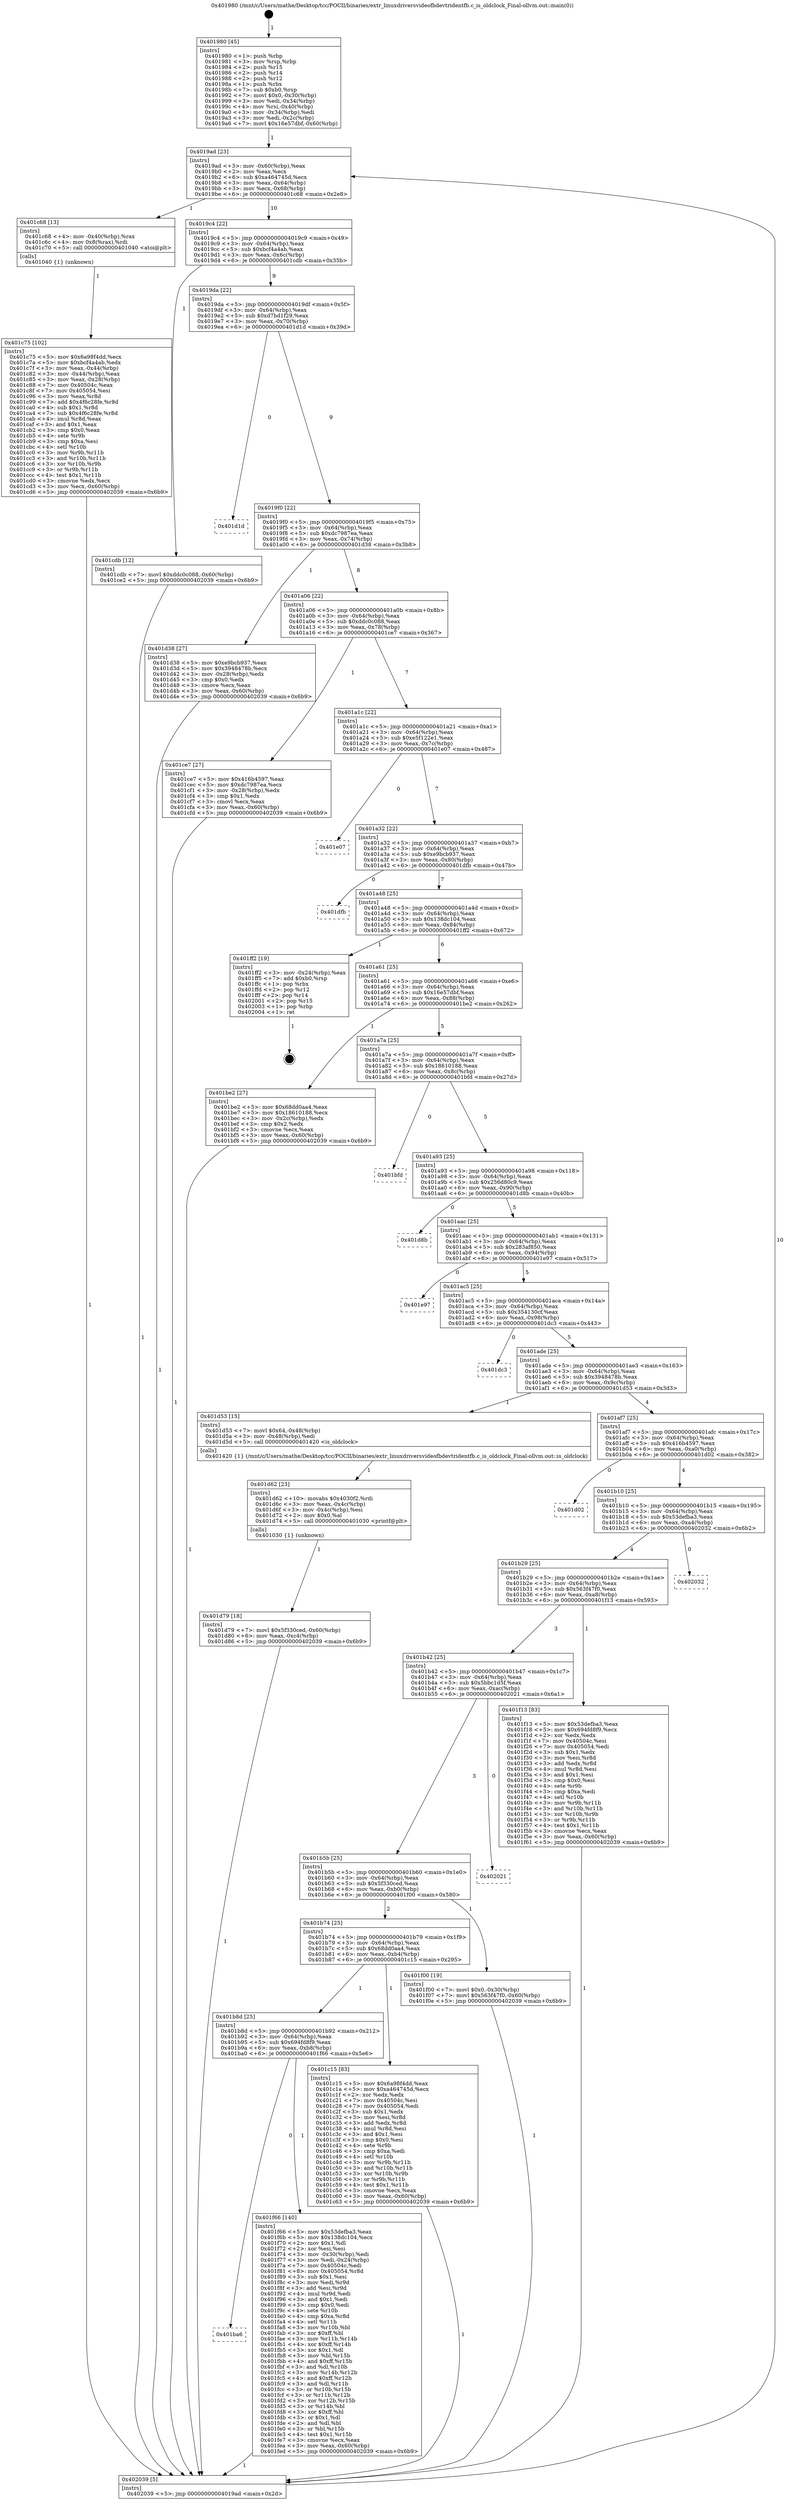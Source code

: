 digraph "0x401980" {
  label = "0x401980 (/mnt/c/Users/mathe/Desktop/tcc/POCII/binaries/extr_linuxdriversvideofbdevtridentfb.c_is_oldclock_Final-ollvm.out::main(0))"
  labelloc = "t"
  node[shape=record]

  Entry [label="",width=0.3,height=0.3,shape=circle,fillcolor=black,style=filled]
  "0x4019ad" [label="{
     0x4019ad [23]\l
     | [instrs]\l
     &nbsp;&nbsp;0x4019ad \<+3\>: mov -0x60(%rbp),%eax\l
     &nbsp;&nbsp;0x4019b0 \<+2\>: mov %eax,%ecx\l
     &nbsp;&nbsp;0x4019b2 \<+6\>: sub $0xa464745d,%ecx\l
     &nbsp;&nbsp;0x4019b8 \<+3\>: mov %eax,-0x64(%rbp)\l
     &nbsp;&nbsp;0x4019bb \<+3\>: mov %ecx,-0x68(%rbp)\l
     &nbsp;&nbsp;0x4019be \<+6\>: je 0000000000401c68 \<main+0x2e8\>\l
  }"]
  "0x401c68" [label="{
     0x401c68 [13]\l
     | [instrs]\l
     &nbsp;&nbsp;0x401c68 \<+4\>: mov -0x40(%rbp),%rax\l
     &nbsp;&nbsp;0x401c6c \<+4\>: mov 0x8(%rax),%rdi\l
     &nbsp;&nbsp;0x401c70 \<+5\>: call 0000000000401040 \<atoi@plt\>\l
     | [calls]\l
     &nbsp;&nbsp;0x401040 \{1\} (unknown)\l
  }"]
  "0x4019c4" [label="{
     0x4019c4 [22]\l
     | [instrs]\l
     &nbsp;&nbsp;0x4019c4 \<+5\>: jmp 00000000004019c9 \<main+0x49\>\l
     &nbsp;&nbsp;0x4019c9 \<+3\>: mov -0x64(%rbp),%eax\l
     &nbsp;&nbsp;0x4019cc \<+5\>: sub $0xbcf4a4ab,%eax\l
     &nbsp;&nbsp;0x4019d1 \<+3\>: mov %eax,-0x6c(%rbp)\l
     &nbsp;&nbsp;0x4019d4 \<+6\>: je 0000000000401cdb \<main+0x35b\>\l
  }"]
  Exit [label="",width=0.3,height=0.3,shape=circle,fillcolor=black,style=filled,peripheries=2]
  "0x401cdb" [label="{
     0x401cdb [12]\l
     | [instrs]\l
     &nbsp;&nbsp;0x401cdb \<+7\>: movl $0xddc0c088,-0x60(%rbp)\l
     &nbsp;&nbsp;0x401ce2 \<+5\>: jmp 0000000000402039 \<main+0x6b9\>\l
  }"]
  "0x4019da" [label="{
     0x4019da [22]\l
     | [instrs]\l
     &nbsp;&nbsp;0x4019da \<+5\>: jmp 00000000004019df \<main+0x5f\>\l
     &nbsp;&nbsp;0x4019df \<+3\>: mov -0x64(%rbp),%eax\l
     &nbsp;&nbsp;0x4019e2 \<+5\>: sub $0xd7bd1f29,%eax\l
     &nbsp;&nbsp;0x4019e7 \<+3\>: mov %eax,-0x70(%rbp)\l
     &nbsp;&nbsp;0x4019ea \<+6\>: je 0000000000401d1d \<main+0x39d\>\l
  }"]
  "0x401ba6" [label="{
     0x401ba6\l
  }", style=dashed]
  "0x401d1d" [label="{
     0x401d1d\l
  }", style=dashed]
  "0x4019f0" [label="{
     0x4019f0 [22]\l
     | [instrs]\l
     &nbsp;&nbsp;0x4019f0 \<+5\>: jmp 00000000004019f5 \<main+0x75\>\l
     &nbsp;&nbsp;0x4019f5 \<+3\>: mov -0x64(%rbp),%eax\l
     &nbsp;&nbsp;0x4019f8 \<+5\>: sub $0xdc7987ea,%eax\l
     &nbsp;&nbsp;0x4019fd \<+3\>: mov %eax,-0x74(%rbp)\l
     &nbsp;&nbsp;0x401a00 \<+6\>: je 0000000000401d38 \<main+0x3b8\>\l
  }"]
  "0x401f66" [label="{
     0x401f66 [140]\l
     | [instrs]\l
     &nbsp;&nbsp;0x401f66 \<+5\>: mov $0x53defba3,%eax\l
     &nbsp;&nbsp;0x401f6b \<+5\>: mov $0x138dc104,%ecx\l
     &nbsp;&nbsp;0x401f70 \<+2\>: mov $0x1,%dl\l
     &nbsp;&nbsp;0x401f72 \<+2\>: xor %esi,%esi\l
     &nbsp;&nbsp;0x401f74 \<+3\>: mov -0x30(%rbp),%edi\l
     &nbsp;&nbsp;0x401f77 \<+3\>: mov %edi,-0x24(%rbp)\l
     &nbsp;&nbsp;0x401f7a \<+7\>: mov 0x40504c,%edi\l
     &nbsp;&nbsp;0x401f81 \<+8\>: mov 0x405054,%r8d\l
     &nbsp;&nbsp;0x401f89 \<+3\>: sub $0x1,%esi\l
     &nbsp;&nbsp;0x401f8c \<+3\>: mov %edi,%r9d\l
     &nbsp;&nbsp;0x401f8f \<+3\>: add %esi,%r9d\l
     &nbsp;&nbsp;0x401f92 \<+4\>: imul %r9d,%edi\l
     &nbsp;&nbsp;0x401f96 \<+3\>: and $0x1,%edi\l
     &nbsp;&nbsp;0x401f99 \<+3\>: cmp $0x0,%edi\l
     &nbsp;&nbsp;0x401f9c \<+4\>: sete %r10b\l
     &nbsp;&nbsp;0x401fa0 \<+4\>: cmp $0xa,%r8d\l
     &nbsp;&nbsp;0x401fa4 \<+4\>: setl %r11b\l
     &nbsp;&nbsp;0x401fa8 \<+3\>: mov %r10b,%bl\l
     &nbsp;&nbsp;0x401fab \<+3\>: xor $0xff,%bl\l
     &nbsp;&nbsp;0x401fae \<+3\>: mov %r11b,%r14b\l
     &nbsp;&nbsp;0x401fb1 \<+4\>: xor $0xff,%r14b\l
     &nbsp;&nbsp;0x401fb5 \<+3\>: xor $0x1,%dl\l
     &nbsp;&nbsp;0x401fb8 \<+3\>: mov %bl,%r15b\l
     &nbsp;&nbsp;0x401fbb \<+4\>: and $0xff,%r15b\l
     &nbsp;&nbsp;0x401fbf \<+3\>: and %dl,%r10b\l
     &nbsp;&nbsp;0x401fc2 \<+3\>: mov %r14b,%r12b\l
     &nbsp;&nbsp;0x401fc5 \<+4\>: and $0xff,%r12b\l
     &nbsp;&nbsp;0x401fc9 \<+3\>: and %dl,%r11b\l
     &nbsp;&nbsp;0x401fcc \<+3\>: or %r10b,%r15b\l
     &nbsp;&nbsp;0x401fcf \<+3\>: or %r11b,%r12b\l
     &nbsp;&nbsp;0x401fd2 \<+3\>: xor %r12b,%r15b\l
     &nbsp;&nbsp;0x401fd5 \<+3\>: or %r14b,%bl\l
     &nbsp;&nbsp;0x401fd8 \<+3\>: xor $0xff,%bl\l
     &nbsp;&nbsp;0x401fdb \<+3\>: or $0x1,%dl\l
     &nbsp;&nbsp;0x401fde \<+2\>: and %dl,%bl\l
     &nbsp;&nbsp;0x401fe0 \<+3\>: or %bl,%r15b\l
     &nbsp;&nbsp;0x401fe3 \<+4\>: test $0x1,%r15b\l
     &nbsp;&nbsp;0x401fe7 \<+3\>: cmovne %ecx,%eax\l
     &nbsp;&nbsp;0x401fea \<+3\>: mov %eax,-0x60(%rbp)\l
     &nbsp;&nbsp;0x401fed \<+5\>: jmp 0000000000402039 \<main+0x6b9\>\l
  }"]
  "0x401d38" [label="{
     0x401d38 [27]\l
     | [instrs]\l
     &nbsp;&nbsp;0x401d38 \<+5\>: mov $0xe9bcb937,%eax\l
     &nbsp;&nbsp;0x401d3d \<+5\>: mov $0x3948478b,%ecx\l
     &nbsp;&nbsp;0x401d42 \<+3\>: mov -0x28(%rbp),%edx\l
     &nbsp;&nbsp;0x401d45 \<+3\>: cmp $0x0,%edx\l
     &nbsp;&nbsp;0x401d48 \<+3\>: cmove %ecx,%eax\l
     &nbsp;&nbsp;0x401d4b \<+3\>: mov %eax,-0x60(%rbp)\l
     &nbsp;&nbsp;0x401d4e \<+5\>: jmp 0000000000402039 \<main+0x6b9\>\l
  }"]
  "0x401a06" [label="{
     0x401a06 [22]\l
     | [instrs]\l
     &nbsp;&nbsp;0x401a06 \<+5\>: jmp 0000000000401a0b \<main+0x8b\>\l
     &nbsp;&nbsp;0x401a0b \<+3\>: mov -0x64(%rbp),%eax\l
     &nbsp;&nbsp;0x401a0e \<+5\>: sub $0xddc0c088,%eax\l
     &nbsp;&nbsp;0x401a13 \<+3\>: mov %eax,-0x78(%rbp)\l
     &nbsp;&nbsp;0x401a16 \<+6\>: je 0000000000401ce7 \<main+0x367\>\l
  }"]
  "0x401d79" [label="{
     0x401d79 [18]\l
     | [instrs]\l
     &nbsp;&nbsp;0x401d79 \<+7\>: movl $0x5f330ced,-0x60(%rbp)\l
     &nbsp;&nbsp;0x401d80 \<+6\>: mov %eax,-0xc4(%rbp)\l
     &nbsp;&nbsp;0x401d86 \<+5\>: jmp 0000000000402039 \<main+0x6b9\>\l
  }"]
  "0x401ce7" [label="{
     0x401ce7 [27]\l
     | [instrs]\l
     &nbsp;&nbsp;0x401ce7 \<+5\>: mov $0x416b4597,%eax\l
     &nbsp;&nbsp;0x401cec \<+5\>: mov $0xdc7987ea,%ecx\l
     &nbsp;&nbsp;0x401cf1 \<+3\>: mov -0x28(%rbp),%edx\l
     &nbsp;&nbsp;0x401cf4 \<+3\>: cmp $0x1,%edx\l
     &nbsp;&nbsp;0x401cf7 \<+3\>: cmovl %ecx,%eax\l
     &nbsp;&nbsp;0x401cfa \<+3\>: mov %eax,-0x60(%rbp)\l
     &nbsp;&nbsp;0x401cfd \<+5\>: jmp 0000000000402039 \<main+0x6b9\>\l
  }"]
  "0x401a1c" [label="{
     0x401a1c [22]\l
     | [instrs]\l
     &nbsp;&nbsp;0x401a1c \<+5\>: jmp 0000000000401a21 \<main+0xa1\>\l
     &nbsp;&nbsp;0x401a21 \<+3\>: mov -0x64(%rbp),%eax\l
     &nbsp;&nbsp;0x401a24 \<+5\>: sub $0xe5f122e1,%eax\l
     &nbsp;&nbsp;0x401a29 \<+3\>: mov %eax,-0x7c(%rbp)\l
     &nbsp;&nbsp;0x401a2c \<+6\>: je 0000000000401e07 \<main+0x487\>\l
  }"]
  "0x401d62" [label="{
     0x401d62 [23]\l
     | [instrs]\l
     &nbsp;&nbsp;0x401d62 \<+10\>: movabs $0x4030f2,%rdi\l
     &nbsp;&nbsp;0x401d6c \<+3\>: mov %eax,-0x4c(%rbp)\l
     &nbsp;&nbsp;0x401d6f \<+3\>: mov -0x4c(%rbp),%esi\l
     &nbsp;&nbsp;0x401d72 \<+2\>: mov $0x0,%al\l
     &nbsp;&nbsp;0x401d74 \<+5\>: call 0000000000401030 \<printf@plt\>\l
     | [calls]\l
     &nbsp;&nbsp;0x401030 \{1\} (unknown)\l
  }"]
  "0x401e07" [label="{
     0x401e07\l
  }", style=dashed]
  "0x401a32" [label="{
     0x401a32 [22]\l
     | [instrs]\l
     &nbsp;&nbsp;0x401a32 \<+5\>: jmp 0000000000401a37 \<main+0xb7\>\l
     &nbsp;&nbsp;0x401a37 \<+3\>: mov -0x64(%rbp),%eax\l
     &nbsp;&nbsp;0x401a3a \<+5\>: sub $0xe9bcb937,%eax\l
     &nbsp;&nbsp;0x401a3f \<+3\>: mov %eax,-0x80(%rbp)\l
     &nbsp;&nbsp;0x401a42 \<+6\>: je 0000000000401dfb \<main+0x47b\>\l
  }"]
  "0x401c75" [label="{
     0x401c75 [102]\l
     | [instrs]\l
     &nbsp;&nbsp;0x401c75 \<+5\>: mov $0x6a98f4dd,%ecx\l
     &nbsp;&nbsp;0x401c7a \<+5\>: mov $0xbcf4a4ab,%edx\l
     &nbsp;&nbsp;0x401c7f \<+3\>: mov %eax,-0x44(%rbp)\l
     &nbsp;&nbsp;0x401c82 \<+3\>: mov -0x44(%rbp),%eax\l
     &nbsp;&nbsp;0x401c85 \<+3\>: mov %eax,-0x28(%rbp)\l
     &nbsp;&nbsp;0x401c88 \<+7\>: mov 0x40504c,%eax\l
     &nbsp;&nbsp;0x401c8f \<+7\>: mov 0x405054,%esi\l
     &nbsp;&nbsp;0x401c96 \<+3\>: mov %eax,%r8d\l
     &nbsp;&nbsp;0x401c99 \<+7\>: add $0x4f6c28fe,%r8d\l
     &nbsp;&nbsp;0x401ca0 \<+4\>: sub $0x1,%r8d\l
     &nbsp;&nbsp;0x401ca4 \<+7\>: sub $0x4f6c28fe,%r8d\l
     &nbsp;&nbsp;0x401cab \<+4\>: imul %r8d,%eax\l
     &nbsp;&nbsp;0x401caf \<+3\>: and $0x1,%eax\l
     &nbsp;&nbsp;0x401cb2 \<+3\>: cmp $0x0,%eax\l
     &nbsp;&nbsp;0x401cb5 \<+4\>: sete %r9b\l
     &nbsp;&nbsp;0x401cb9 \<+3\>: cmp $0xa,%esi\l
     &nbsp;&nbsp;0x401cbc \<+4\>: setl %r10b\l
     &nbsp;&nbsp;0x401cc0 \<+3\>: mov %r9b,%r11b\l
     &nbsp;&nbsp;0x401cc3 \<+3\>: and %r10b,%r11b\l
     &nbsp;&nbsp;0x401cc6 \<+3\>: xor %r10b,%r9b\l
     &nbsp;&nbsp;0x401cc9 \<+3\>: or %r9b,%r11b\l
     &nbsp;&nbsp;0x401ccc \<+4\>: test $0x1,%r11b\l
     &nbsp;&nbsp;0x401cd0 \<+3\>: cmovne %edx,%ecx\l
     &nbsp;&nbsp;0x401cd3 \<+3\>: mov %ecx,-0x60(%rbp)\l
     &nbsp;&nbsp;0x401cd6 \<+5\>: jmp 0000000000402039 \<main+0x6b9\>\l
  }"]
  "0x401dfb" [label="{
     0x401dfb\l
  }", style=dashed]
  "0x401a48" [label="{
     0x401a48 [25]\l
     | [instrs]\l
     &nbsp;&nbsp;0x401a48 \<+5\>: jmp 0000000000401a4d \<main+0xcd\>\l
     &nbsp;&nbsp;0x401a4d \<+3\>: mov -0x64(%rbp),%eax\l
     &nbsp;&nbsp;0x401a50 \<+5\>: sub $0x138dc104,%eax\l
     &nbsp;&nbsp;0x401a55 \<+6\>: mov %eax,-0x84(%rbp)\l
     &nbsp;&nbsp;0x401a5b \<+6\>: je 0000000000401ff2 \<main+0x672\>\l
  }"]
  "0x401b8d" [label="{
     0x401b8d [25]\l
     | [instrs]\l
     &nbsp;&nbsp;0x401b8d \<+5\>: jmp 0000000000401b92 \<main+0x212\>\l
     &nbsp;&nbsp;0x401b92 \<+3\>: mov -0x64(%rbp),%eax\l
     &nbsp;&nbsp;0x401b95 \<+5\>: sub $0x694fd8f9,%eax\l
     &nbsp;&nbsp;0x401b9a \<+6\>: mov %eax,-0xb8(%rbp)\l
     &nbsp;&nbsp;0x401ba0 \<+6\>: je 0000000000401f66 \<main+0x5e6\>\l
  }"]
  "0x401ff2" [label="{
     0x401ff2 [19]\l
     | [instrs]\l
     &nbsp;&nbsp;0x401ff2 \<+3\>: mov -0x24(%rbp),%eax\l
     &nbsp;&nbsp;0x401ff5 \<+7\>: add $0xb0,%rsp\l
     &nbsp;&nbsp;0x401ffc \<+1\>: pop %rbx\l
     &nbsp;&nbsp;0x401ffd \<+2\>: pop %r12\l
     &nbsp;&nbsp;0x401fff \<+2\>: pop %r14\l
     &nbsp;&nbsp;0x402001 \<+2\>: pop %r15\l
     &nbsp;&nbsp;0x402003 \<+1\>: pop %rbp\l
     &nbsp;&nbsp;0x402004 \<+1\>: ret\l
  }"]
  "0x401a61" [label="{
     0x401a61 [25]\l
     | [instrs]\l
     &nbsp;&nbsp;0x401a61 \<+5\>: jmp 0000000000401a66 \<main+0xe6\>\l
     &nbsp;&nbsp;0x401a66 \<+3\>: mov -0x64(%rbp),%eax\l
     &nbsp;&nbsp;0x401a69 \<+5\>: sub $0x16e57dbf,%eax\l
     &nbsp;&nbsp;0x401a6e \<+6\>: mov %eax,-0x88(%rbp)\l
     &nbsp;&nbsp;0x401a74 \<+6\>: je 0000000000401be2 \<main+0x262\>\l
  }"]
  "0x401c15" [label="{
     0x401c15 [83]\l
     | [instrs]\l
     &nbsp;&nbsp;0x401c15 \<+5\>: mov $0x6a98f4dd,%eax\l
     &nbsp;&nbsp;0x401c1a \<+5\>: mov $0xa464745d,%ecx\l
     &nbsp;&nbsp;0x401c1f \<+2\>: xor %edx,%edx\l
     &nbsp;&nbsp;0x401c21 \<+7\>: mov 0x40504c,%esi\l
     &nbsp;&nbsp;0x401c28 \<+7\>: mov 0x405054,%edi\l
     &nbsp;&nbsp;0x401c2f \<+3\>: sub $0x1,%edx\l
     &nbsp;&nbsp;0x401c32 \<+3\>: mov %esi,%r8d\l
     &nbsp;&nbsp;0x401c35 \<+3\>: add %edx,%r8d\l
     &nbsp;&nbsp;0x401c38 \<+4\>: imul %r8d,%esi\l
     &nbsp;&nbsp;0x401c3c \<+3\>: and $0x1,%esi\l
     &nbsp;&nbsp;0x401c3f \<+3\>: cmp $0x0,%esi\l
     &nbsp;&nbsp;0x401c42 \<+4\>: sete %r9b\l
     &nbsp;&nbsp;0x401c46 \<+3\>: cmp $0xa,%edi\l
     &nbsp;&nbsp;0x401c49 \<+4\>: setl %r10b\l
     &nbsp;&nbsp;0x401c4d \<+3\>: mov %r9b,%r11b\l
     &nbsp;&nbsp;0x401c50 \<+3\>: and %r10b,%r11b\l
     &nbsp;&nbsp;0x401c53 \<+3\>: xor %r10b,%r9b\l
     &nbsp;&nbsp;0x401c56 \<+3\>: or %r9b,%r11b\l
     &nbsp;&nbsp;0x401c59 \<+4\>: test $0x1,%r11b\l
     &nbsp;&nbsp;0x401c5d \<+3\>: cmovne %ecx,%eax\l
     &nbsp;&nbsp;0x401c60 \<+3\>: mov %eax,-0x60(%rbp)\l
     &nbsp;&nbsp;0x401c63 \<+5\>: jmp 0000000000402039 \<main+0x6b9\>\l
  }"]
  "0x401be2" [label="{
     0x401be2 [27]\l
     | [instrs]\l
     &nbsp;&nbsp;0x401be2 \<+5\>: mov $0x68dd0aa4,%eax\l
     &nbsp;&nbsp;0x401be7 \<+5\>: mov $0x18610188,%ecx\l
     &nbsp;&nbsp;0x401bec \<+3\>: mov -0x2c(%rbp),%edx\l
     &nbsp;&nbsp;0x401bef \<+3\>: cmp $0x2,%edx\l
     &nbsp;&nbsp;0x401bf2 \<+3\>: cmovne %ecx,%eax\l
     &nbsp;&nbsp;0x401bf5 \<+3\>: mov %eax,-0x60(%rbp)\l
     &nbsp;&nbsp;0x401bf8 \<+5\>: jmp 0000000000402039 \<main+0x6b9\>\l
  }"]
  "0x401a7a" [label="{
     0x401a7a [25]\l
     | [instrs]\l
     &nbsp;&nbsp;0x401a7a \<+5\>: jmp 0000000000401a7f \<main+0xff\>\l
     &nbsp;&nbsp;0x401a7f \<+3\>: mov -0x64(%rbp),%eax\l
     &nbsp;&nbsp;0x401a82 \<+5\>: sub $0x18610188,%eax\l
     &nbsp;&nbsp;0x401a87 \<+6\>: mov %eax,-0x8c(%rbp)\l
     &nbsp;&nbsp;0x401a8d \<+6\>: je 0000000000401bfd \<main+0x27d\>\l
  }"]
  "0x402039" [label="{
     0x402039 [5]\l
     | [instrs]\l
     &nbsp;&nbsp;0x402039 \<+5\>: jmp 00000000004019ad \<main+0x2d\>\l
  }"]
  "0x401980" [label="{
     0x401980 [45]\l
     | [instrs]\l
     &nbsp;&nbsp;0x401980 \<+1\>: push %rbp\l
     &nbsp;&nbsp;0x401981 \<+3\>: mov %rsp,%rbp\l
     &nbsp;&nbsp;0x401984 \<+2\>: push %r15\l
     &nbsp;&nbsp;0x401986 \<+2\>: push %r14\l
     &nbsp;&nbsp;0x401988 \<+2\>: push %r12\l
     &nbsp;&nbsp;0x40198a \<+1\>: push %rbx\l
     &nbsp;&nbsp;0x40198b \<+7\>: sub $0xb0,%rsp\l
     &nbsp;&nbsp;0x401992 \<+7\>: movl $0x0,-0x30(%rbp)\l
     &nbsp;&nbsp;0x401999 \<+3\>: mov %edi,-0x34(%rbp)\l
     &nbsp;&nbsp;0x40199c \<+4\>: mov %rsi,-0x40(%rbp)\l
     &nbsp;&nbsp;0x4019a0 \<+3\>: mov -0x34(%rbp),%edi\l
     &nbsp;&nbsp;0x4019a3 \<+3\>: mov %edi,-0x2c(%rbp)\l
     &nbsp;&nbsp;0x4019a6 \<+7\>: movl $0x16e57dbf,-0x60(%rbp)\l
  }"]
  "0x401b74" [label="{
     0x401b74 [25]\l
     | [instrs]\l
     &nbsp;&nbsp;0x401b74 \<+5\>: jmp 0000000000401b79 \<main+0x1f9\>\l
     &nbsp;&nbsp;0x401b79 \<+3\>: mov -0x64(%rbp),%eax\l
     &nbsp;&nbsp;0x401b7c \<+5\>: sub $0x68dd0aa4,%eax\l
     &nbsp;&nbsp;0x401b81 \<+6\>: mov %eax,-0xb4(%rbp)\l
     &nbsp;&nbsp;0x401b87 \<+6\>: je 0000000000401c15 \<main+0x295\>\l
  }"]
  "0x401bfd" [label="{
     0x401bfd\l
  }", style=dashed]
  "0x401a93" [label="{
     0x401a93 [25]\l
     | [instrs]\l
     &nbsp;&nbsp;0x401a93 \<+5\>: jmp 0000000000401a98 \<main+0x118\>\l
     &nbsp;&nbsp;0x401a98 \<+3\>: mov -0x64(%rbp),%eax\l
     &nbsp;&nbsp;0x401a9b \<+5\>: sub $0x256d80c9,%eax\l
     &nbsp;&nbsp;0x401aa0 \<+6\>: mov %eax,-0x90(%rbp)\l
     &nbsp;&nbsp;0x401aa6 \<+6\>: je 0000000000401d8b \<main+0x40b\>\l
  }"]
  "0x401f00" [label="{
     0x401f00 [19]\l
     | [instrs]\l
     &nbsp;&nbsp;0x401f00 \<+7\>: movl $0x0,-0x30(%rbp)\l
     &nbsp;&nbsp;0x401f07 \<+7\>: movl $0x563f47f0,-0x60(%rbp)\l
     &nbsp;&nbsp;0x401f0e \<+5\>: jmp 0000000000402039 \<main+0x6b9\>\l
  }"]
  "0x401d8b" [label="{
     0x401d8b\l
  }", style=dashed]
  "0x401aac" [label="{
     0x401aac [25]\l
     | [instrs]\l
     &nbsp;&nbsp;0x401aac \<+5\>: jmp 0000000000401ab1 \<main+0x131\>\l
     &nbsp;&nbsp;0x401ab1 \<+3\>: mov -0x64(%rbp),%eax\l
     &nbsp;&nbsp;0x401ab4 \<+5\>: sub $0x283af850,%eax\l
     &nbsp;&nbsp;0x401ab9 \<+6\>: mov %eax,-0x94(%rbp)\l
     &nbsp;&nbsp;0x401abf \<+6\>: je 0000000000401e97 \<main+0x517\>\l
  }"]
  "0x401b5b" [label="{
     0x401b5b [25]\l
     | [instrs]\l
     &nbsp;&nbsp;0x401b5b \<+5\>: jmp 0000000000401b60 \<main+0x1e0\>\l
     &nbsp;&nbsp;0x401b60 \<+3\>: mov -0x64(%rbp),%eax\l
     &nbsp;&nbsp;0x401b63 \<+5\>: sub $0x5f330ced,%eax\l
     &nbsp;&nbsp;0x401b68 \<+6\>: mov %eax,-0xb0(%rbp)\l
     &nbsp;&nbsp;0x401b6e \<+6\>: je 0000000000401f00 \<main+0x580\>\l
  }"]
  "0x401e97" [label="{
     0x401e97\l
  }", style=dashed]
  "0x401ac5" [label="{
     0x401ac5 [25]\l
     | [instrs]\l
     &nbsp;&nbsp;0x401ac5 \<+5\>: jmp 0000000000401aca \<main+0x14a\>\l
     &nbsp;&nbsp;0x401aca \<+3\>: mov -0x64(%rbp),%eax\l
     &nbsp;&nbsp;0x401acd \<+5\>: sub $0x354130cf,%eax\l
     &nbsp;&nbsp;0x401ad2 \<+6\>: mov %eax,-0x98(%rbp)\l
     &nbsp;&nbsp;0x401ad8 \<+6\>: je 0000000000401dc3 \<main+0x443\>\l
  }"]
  "0x402021" [label="{
     0x402021\l
  }", style=dashed]
  "0x401dc3" [label="{
     0x401dc3\l
  }", style=dashed]
  "0x401ade" [label="{
     0x401ade [25]\l
     | [instrs]\l
     &nbsp;&nbsp;0x401ade \<+5\>: jmp 0000000000401ae3 \<main+0x163\>\l
     &nbsp;&nbsp;0x401ae3 \<+3\>: mov -0x64(%rbp),%eax\l
     &nbsp;&nbsp;0x401ae6 \<+5\>: sub $0x3948478b,%eax\l
     &nbsp;&nbsp;0x401aeb \<+6\>: mov %eax,-0x9c(%rbp)\l
     &nbsp;&nbsp;0x401af1 \<+6\>: je 0000000000401d53 \<main+0x3d3\>\l
  }"]
  "0x401b42" [label="{
     0x401b42 [25]\l
     | [instrs]\l
     &nbsp;&nbsp;0x401b42 \<+5\>: jmp 0000000000401b47 \<main+0x1c7\>\l
     &nbsp;&nbsp;0x401b47 \<+3\>: mov -0x64(%rbp),%eax\l
     &nbsp;&nbsp;0x401b4a \<+5\>: sub $0x5bbc1d5f,%eax\l
     &nbsp;&nbsp;0x401b4f \<+6\>: mov %eax,-0xac(%rbp)\l
     &nbsp;&nbsp;0x401b55 \<+6\>: je 0000000000402021 \<main+0x6a1\>\l
  }"]
  "0x401d53" [label="{
     0x401d53 [15]\l
     | [instrs]\l
     &nbsp;&nbsp;0x401d53 \<+7\>: movl $0x64,-0x48(%rbp)\l
     &nbsp;&nbsp;0x401d5a \<+3\>: mov -0x48(%rbp),%edi\l
     &nbsp;&nbsp;0x401d5d \<+5\>: call 0000000000401420 \<is_oldclock\>\l
     | [calls]\l
     &nbsp;&nbsp;0x401420 \{1\} (/mnt/c/Users/mathe/Desktop/tcc/POCII/binaries/extr_linuxdriversvideofbdevtridentfb.c_is_oldclock_Final-ollvm.out::is_oldclock)\l
  }"]
  "0x401af7" [label="{
     0x401af7 [25]\l
     | [instrs]\l
     &nbsp;&nbsp;0x401af7 \<+5\>: jmp 0000000000401afc \<main+0x17c\>\l
     &nbsp;&nbsp;0x401afc \<+3\>: mov -0x64(%rbp),%eax\l
     &nbsp;&nbsp;0x401aff \<+5\>: sub $0x416b4597,%eax\l
     &nbsp;&nbsp;0x401b04 \<+6\>: mov %eax,-0xa0(%rbp)\l
     &nbsp;&nbsp;0x401b0a \<+6\>: je 0000000000401d02 \<main+0x382\>\l
  }"]
  "0x401f13" [label="{
     0x401f13 [83]\l
     | [instrs]\l
     &nbsp;&nbsp;0x401f13 \<+5\>: mov $0x53defba3,%eax\l
     &nbsp;&nbsp;0x401f18 \<+5\>: mov $0x694fd8f9,%ecx\l
     &nbsp;&nbsp;0x401f1d \<+2\>: xor %edx,%edx\l
     &nbsp;&nbsp;0x401f1f \<+7\>: mov 0x40504c,%esi\l
     &nbsp;&nbsp;0x401f26 \<+7\>: mov 0x405054,%edi\l
     &nbsp;&nbsp;0x401f2d \<+3\>: sub $0x1,%edx\l
     &nbsp;&nbsp;0x401f30 \<+3\>: mov %esi,%r8d\l
     &nbsp;&nbsp;0x401f33 \<+3\>: add %edx,%r8d\l
     &nbsp;&nbsp;0x401f36 \<+4\>: imul %r8d,%esi\l
     &nbsp;&nbsp;0x401f3a \<+3\>: and $0x1,%esi\l
     &nbsp;&nbsp;0x401f3d \<+3\>: cmp $0x0,%esi\l
     &nbsp;&nbsp;0x401f40 \<+4\>: sete %r9b\l
     &nbsp;&nbsp;0x401f44 \<+3\>: cmp $0xa,%edi\l
     &nbsp;&nbsp;0x401f47 \<+4\>: setl %r10b\l
     &nbsp;&nbsp;0x401f4b \<+3\>: mov %r9b,%r11b\l
     &nbsp;&nbsp;0x401f4e \<+3\>: and %r10b,%r11b\l
     &nbsp;&nbsp;0x401f51 \<+3\>: xor %r10b,%r9b\l
     &nbsp;&nbsp;0x401f54 \<+3\>: or %r9b,%r11b\l
     &nbsp;&nbsp;0x401f57 \<+4\>: test $0x1,%r11b\l
     &nbsp;&nbsp;0x401f5b \<+3\>: cmovne %ecx,%eax\l
     &nbsp;&nbsp;0x401f5e \<+3\>: mov %eax,-0x60(%rbp)\l
     &nbsp;&nbsp;0x401f61 \<+5\>: jmp 0000000000402039 \<main+0x6b9\>\l
  }"]
  "0x401d02" [label="{
     0x401d02\l
  }", style=dashed]
  "0x401b10" [label="{
     0x401b10 [25]\l
     | [instrs]\l
     &nbsp;&nbsp;0x401b10 \<+5\>: jmp 0000000000401b15 \<main+0x195\>\l
     &nbsp;&nbsp;0x401b15 \<+3\>: mov -0x64(%rbp),%eax\l
     &nbsp;&nbsp;0x401b18 \<+5\>: sub $0x53defba3,%eax\l
     &nbsp;&nbsp;0x401b1d \<+6\>: mov %eax,-0xa4(%rbp)\l
     &nbsp;&nbsp;0x401b23 \<+6\>: je 0000000000402032 \<main+0x6b2\>\l
  }"]
  "0x401b29" [label="{
     0x401b29 [25]\l
     | [instrs]\l
     &nbsp;&nbsp;0x401b29 \<+5\>: jmp 0000000000401b2e \<main+0x1ae\>\l
     &nbsp;&nbsp;0x401b2e \<+3\>: mov -0x64(%rbp),%eax\l
     &nbsp;&nbsp;0x401b31 \<+5\>: sub $0x563f47f0,%eax\l
     &nbsp;&nbsp;0x401b36 \<+6\>: mov %eax,-0xa8(%rbp)\l
     &nbsp;&nbsp;0x401b3c \<+6\>: je 0000000000401f13 \<main+0x593\>\l
  }"]
  "0x402032" [label="{
     0x402032\l
  }", style=dashed]
  Entry -> "0x401980" [label=" 1"]
  "0x4019ad" -> "0x401c68" [label=" 1"]
  "0x4019ad" -> "0x4019c4" [label=" 10"]
  "0x401ff2" -> Exit [label=" 1"]
  "0x4019c4" -> "0x401cdb" [label=" 1"]
  "0x4019c4" -> "0x4019da" [label=" 9"]
  "0x401f66" -> "0x402039" [label=" 1"]
  "0x4019da" -> "0x401d1d" [label=" 0"]
  "0x4019da" -> "0x4019f0" [label=" 9"]
  "0x401b8d" -> "0x401ba6" [label=" 0"]
  "0x4019f0" -> "0x401d38" [label=" 1"]
  "0x4019f0" -> "0x401a06" [label=" 8"]
  "0x401b8d" -> "0x401f66" [label=" 1"]
  "0x401a06" -> "0x401ce7" [label=" 1"]
  "0x401a06" -> "0x401a1c" [label=" 7"]
  "0x401f13" -> "0x402039" [label=" 1"]
  "0x401a1c" -> "0x401e07" [label=" 0"]
  "0x401a1c" -> "0x401a32" [label=" 7"]
  "0x401f00" -> "0x402039" [label=" 1"]
  "0x401a32" -> "0x401dfb" [label=" 0"]
  "0x401a32" -> "0x401a48" [label=" 7"]
  "0x401d79" -> "0x402039" [label=" 1"]
  "0x401a48" -> "0x401ff2" [label=" 1"]
  "0x401a48" -> "0x401a61" [label=" 6"]
  "0x401d62" -> "0x401d79" [label=" 1"]
  "0x401a61" -> "0x401be2" [label=" 1"]
  "0x401a61" -> "0x401a7a" [label=" 5"]
  "0x401be2" -> "0x402039" [label=" 1"]
  "0x401980" -> "0x4019ad" [label=" 1"]
  "0x402039" -> "0x4019ad" [label=" 10"]
  "0x401d53" -> "0x401d62" [label=" 1"]
  "0x401a7a" -> "0x401bfd" [label=" 0"]
  "0x401a7a" -> "0x401a93" [label=" 5"]
  "0x401ce7" -> "0x402039" [label=" 1"]
  "0x401a93" -> "0x401d8b" [label=" 0"]
  "0x401a93" -> "0x401aac" [label=" 5"]
  "0x401cdb" -> "0x402039" [label=" 1"]
  "0x401aac" -> "0x401e97" [label=" 0"]
  "0x401aac" -> "0x401ac5" [label=" 5"]
  "0x401c68" -> "0x401c75" [label=" 1"]
  "0x401ac5" -> "0x401dc3" [label=" 0"]
  "0x401ac5" -> "0x401ade" [label=" 5"]
  "0x401c15" -> "0x402039" [label=" 1"]
  "0x401ade" -> "0x401d53" [label=" 1"]
  "0x401ade" -> "0x401af7" [label=" 4"]
  "0x401b74" -> "0x401c15" [label=" 1"]
  "0x401af7" -> "0x401d02" [label=" 0"]
  "0x401af7" -> "0x401b10" [label=" 4"]
  "0x401d38" -> "0x402039" [label=" 1"]
  "0x401b10" -> "0x402032" [label=" 0"]
  "0x401b10" -> "0x401b29" [label=" 4"]
  "0x401b5b" -> "0x401b74" [label=" 2"]
  "0x401b29" -> "0x401f13" [label=" 1"]
  "0x401b29" -> "0x401b42" [label=" 3"]
  "0x401b74" -> "0x401b8d" [label=" 1"]
  "0x401b42" -> "0x402021" [label=" 0"]
  "0x401b42" -> "0x401b5b" [label=" 3"]
  "0x401c75" -> "0x402039" [label=" 1"]
  "0x401b5b" -> "0x401f00" [label=" 1"]
}
